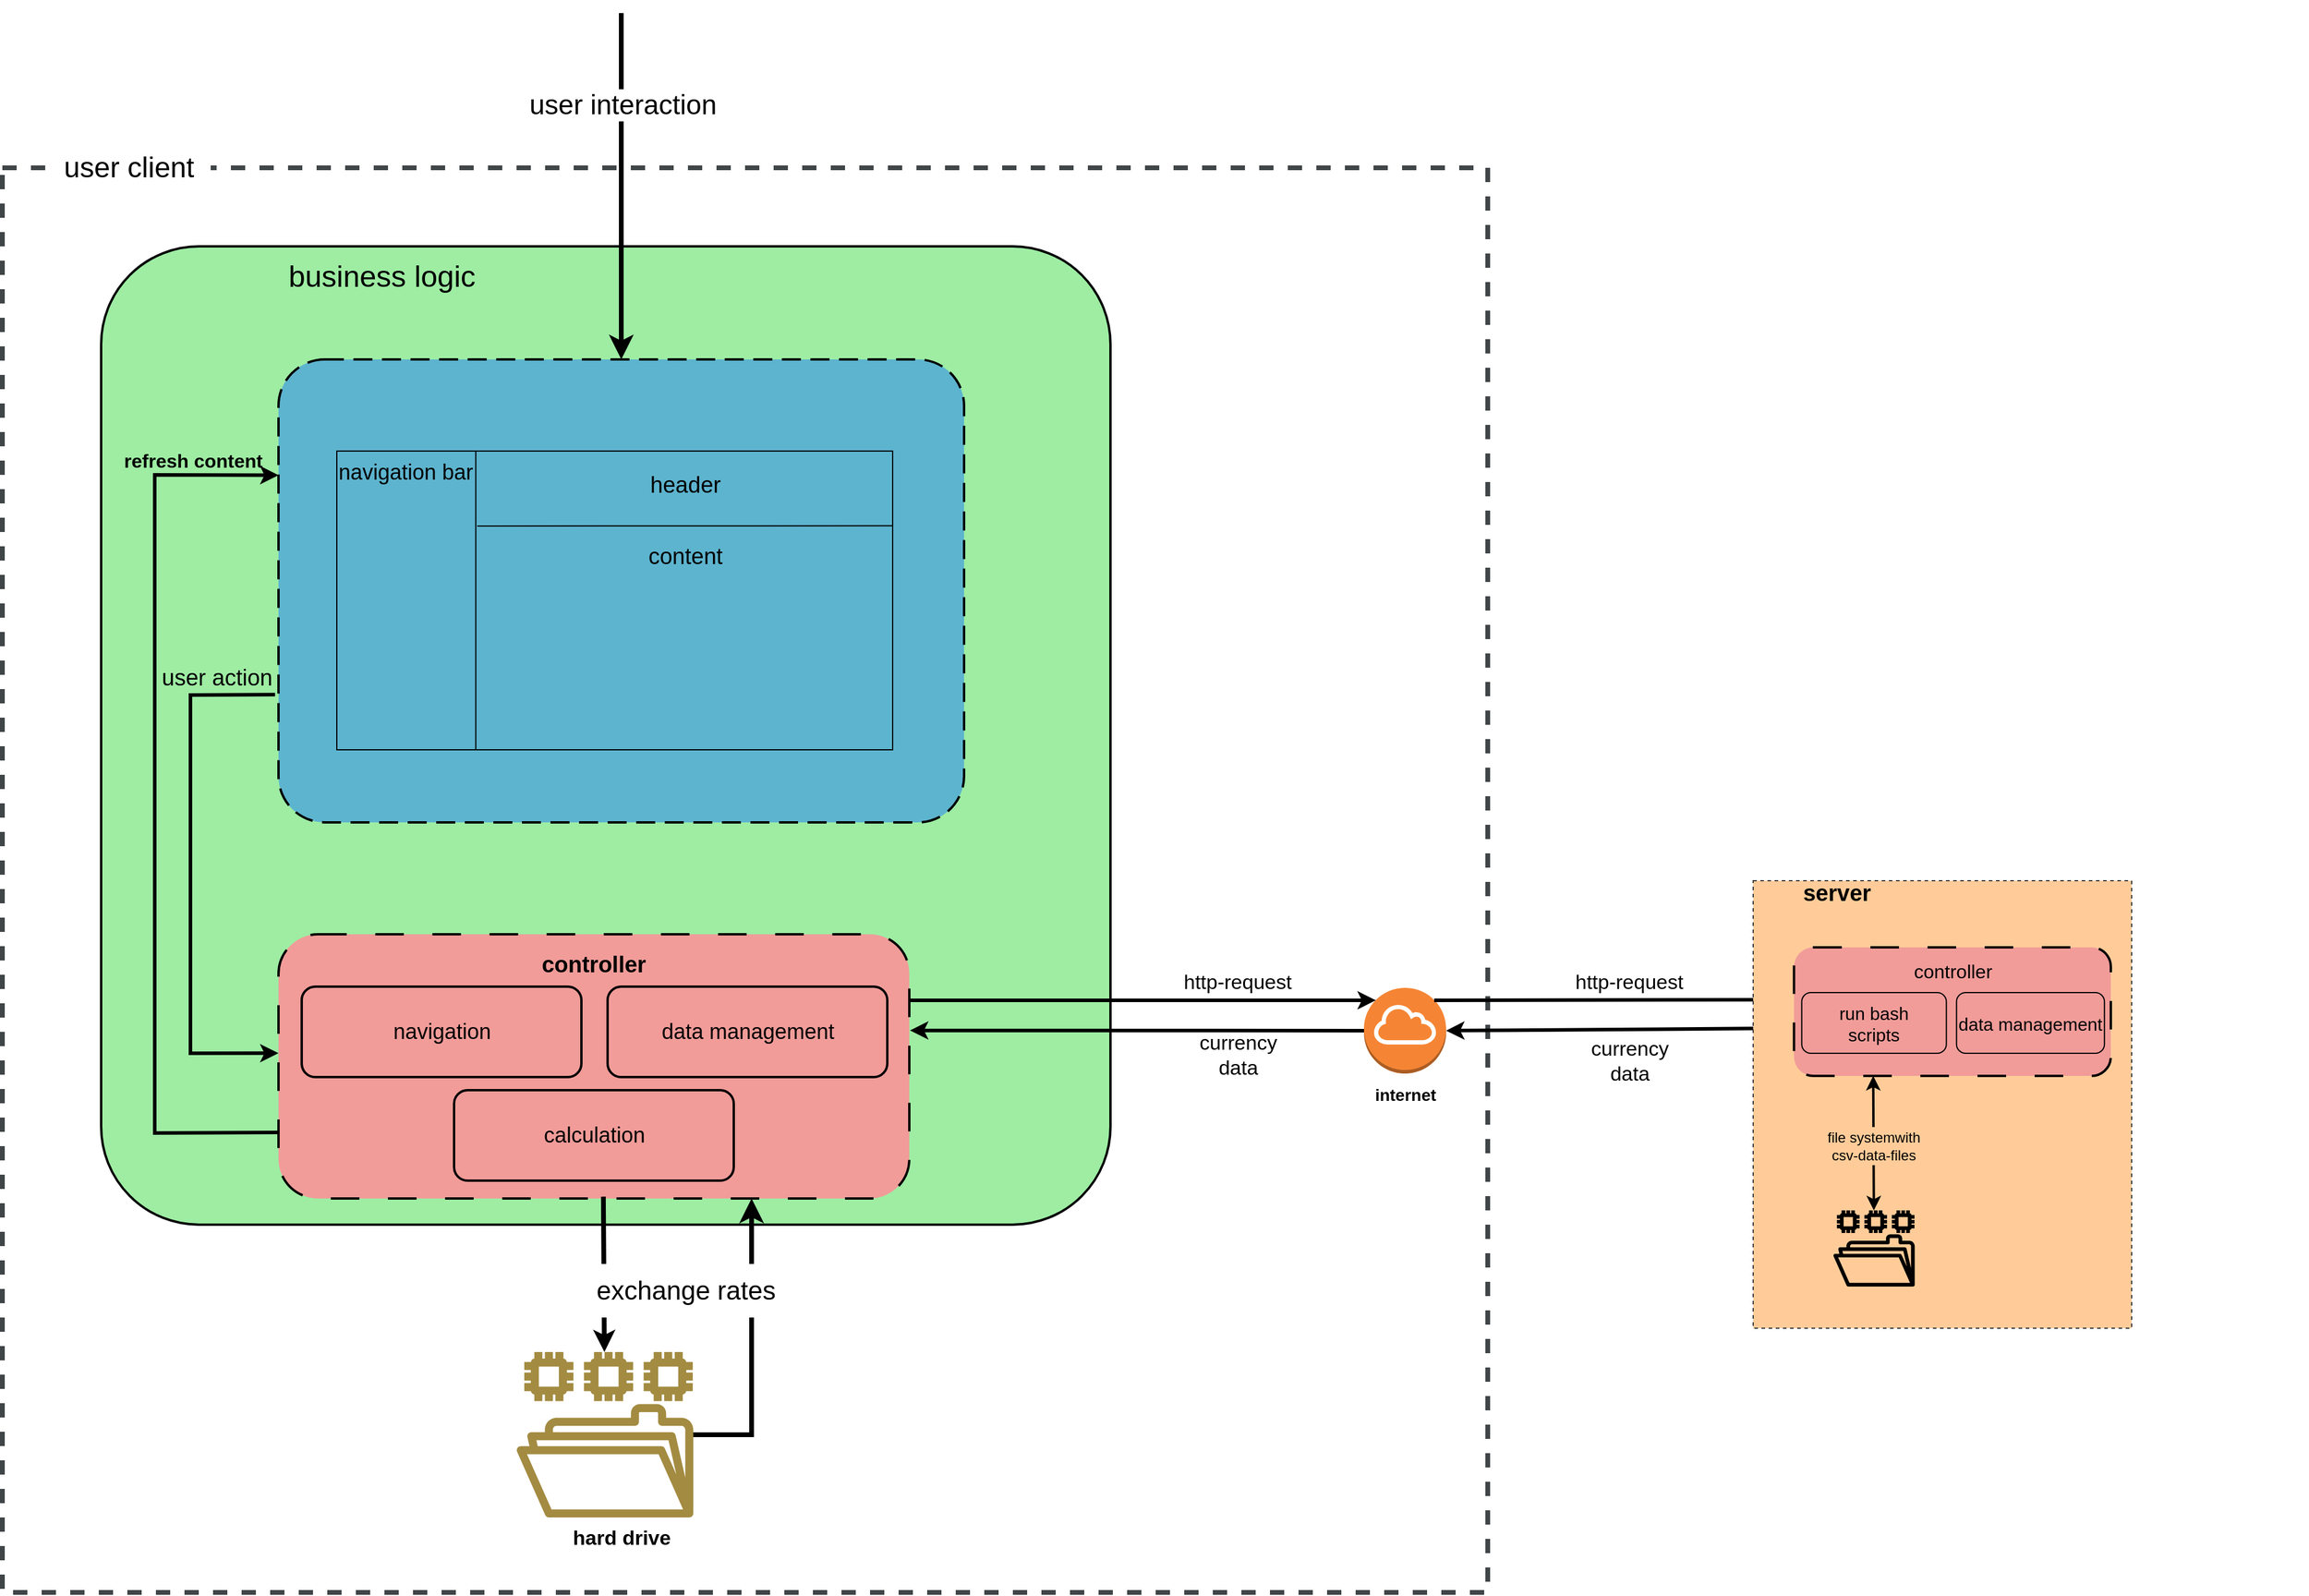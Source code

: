 <mxfile version="23.1.5" type="device">
  <diagram name="Seite-1" id="kk1gKKuR4G4Bx_sYt_mi">
    <mxGraphModel dx="3407" dy="2222" grid="0" gridSize="10" guides="1" tooltips="1" connect="1" arrows="1" fold="1" page="0" pageScale="1" pageWidth="827" pageHeight="1169" math="0" shadow="0">
      <root>
        <mxCell id="0" />
        <mxCell id="1" parent="0" />
        <mxCell id="d1ppOq63fAV8sQG7V2ex-88" value="" style="group;fillColor=default;container=0;" vertex="1" connectable="0" parent="1">
          <mxGeometry x="970" y="250" width="466" height="456" as="geometry" />
        </mxCell>
        <mxCell id="d1ppOq63fAV8sQG7V2ex-4" value="" style="outlineConnect=0;gradientColor=none;html=1;whiteSpace=wrap;fontSize=12;fontStyle=0;strokeColor=#404547;fillColor=none;verticalAlign=top;align=center;fontColor=#879196;dashed=1;spacingTop=3;strokeWidth=4;perimeterSpacing=1;" vertex="1" parent="1">
          <mxGeometry x="-501" y="-331" width="1248" height="1197" as="geometry" />
        </mxCell>
        <mxCell id="d1ppOq63fAV8sQG7V2ex-8" value="" style="rounded=1;arcSize=10;dashed=0;fillColor=#9eeda3;gradientColor=none;strokeWidth=2;labelBackgroundColor=default;fontColor=default;perimeterSpacing=0;" vertex="1" parent="1">
          <mxGeometry x="-418" y="-265" width="848" height="822" as="geometry" />
        </mxCell>
        <mxCell id="d1ppOq63fAV8sQG7V2ex-27" value="" style="group;rounded=1;labelBackgroundColor=#0000FF;" vertex="1" connectable="0" parent="1">
          <mxGeometry x="-269" y="-170" width="576" height="389" as="geometry" />
        </mxCell>
        <mxCell id="d1ppOq63fAV8sQG7V2ex-26" value="&lt;font style=&quot;font-size: 18px;&quot;&gt;&lt;b&gt;View&lt;/b&gt;&lt;/font&gt;" style="text;html=1;align=center;verticalAlign=middle;whiteSpace=wrap;rounded=0;fontSize=16;" vertex="1" parent="d1ppOq63fAV8sQG7V2ex-27">
          <mxGeometry x="244.692" y="10.15" width="86.617" height="41.329" as="geometry" />
        </mxCell>
        <mxCell id="d1ppOq63fAV8sQG7V2ex-25" value="" style="rounded=1;arcSize=10;dashed=1;strokeColor=#000000;fillColor=#5DB4CF;gradientColor=none;dashPattern=8 4;strokeWidth=2;labelBackgroundColor=#3DCBFF;" vertex="1" parent="d1ppOq63fAV8sQG7V2ex-27">
          <mxGeometry width="576.0" height="389.0" as="geometry" />
        </mxCell>
        <mxCell id="d1ppOq63fAV8sQG7V2ex-34" value="" style="rounded=0;whiteSpace=wrap;html=1;labelBackgroundColor=#050505;fillColor=none;" vertex="1" parent="d1ppOq63fAV8sQG7V2ex-27">
          <mxGeometry x="49" y="77" width="467" height="251" as="geometry" />
        </mxCell>
        <mxCell id="d1ppOq63fAV8sQG7V2ex-36" value="&lt;font style=&quot;font-size: 19px;&quot;&gt;header&lt;/font&gt;" style="text;html=1;align=center;verticalAlign=middle;whiteSpace=wrap;rounded=0;fontSize=16;" vertex="1" parent="d1ppOq63fAV8sQG7V2ex-27">
          <mxGeometry x="312" y="91" width="60" height="30" as="geometry" />
        </mxCell>
        <mxCell id="d1ppOq63fAV8sQG7V2ex-37" value="" style="endArrow=none;html=1;rounded=0;fontSize=12;startSize=8;endSize=8;exitX=0.25;exitY=1;exitDx=0;exitDy=0;entryX=0.25;entryY=0;entryDx=0;entryDy=0;" edge="1" parent="d1ppOq63fAV8sQG7V2ex-27" source="d1ppOq63fAV8sQG7V2ex-34" target="d1ppOq63fAV8sQG7V2ex-34">
          <mxGeometry width="50" height="50" relative="1" as="geometry">
            <mxPoint x="146" y="220" as="sourcePoint" />
            <mxPoint x="165.75" y="128.0" as="targetPoint" />
          </mxGeometry>
        </mxCell>
        <mxCell id="d1ppOq63fAV8sQG7V2ex-38" value="&lt;font style=&quot;font-size: 18px;&quot;&gt;navigation bar&lt;/font&gt;" style="text;html=1;align=center;verticalAlign=middle;whiteSpace=wrap;rounded=0;fontSize=16;" vertex="1" parent="d1ppOq63fAV8sQG7V2ex-27">
          <mxGeometry x="49" y="80" width="116" height="30" as="geometry" />
        </mxCell>
        <mxCell id="d1ppOq63fAV8sQG7V2ex-39" style="edgeStyle=none;curved=1;rounded=0;orthogonalLoop=1;jettySize=auto;html=1;exitX=0.5;exitY=1;exitDx=0;exitDy=0;fontSize=12;startSize=8;endSize=8;" edge="1" parent="d1ppOq63fAV8sQG7V2ex-27" source="d1ppOq63fAV8sQG7V2ex-38" target="d1ppOq63fAV8sQG7V2ex-38">
          <mxGeometry relative="1" as="geometry" />
        </mxCell>
        <mxCell id="d1ppOq63fAV8sQG7V2ex-43" value="" style="endArrow=none;html=1;rounded=0;fontSize=12;startSize=8;endSize=8;exitX=1;exitY=0.25;exitDx=0;exitDy=0;" edge="1" parent="d1ppOq63fAV8sQG7V2ex-27" source="d1ppOq63fAV8sQG7V2ex-34">
          <mxGeometry width="50" height="50" relative="1" as="geometry">
            <mxPoint x="234" y="187" as="sourcePoint" />
            <mxPoint x="167" y="140" as="targetPoint" />
          </mxGeometry>
        </mxCell>
        <mxCell id="d1ppOq63fAV8sQG7V2ex-46" value="&lt;font style=&quot;font-size: 19px;&quot;&gt;content&lt;/font&gt;" style="text;html=1;align=center;verticalAlign=middle;whiteSpace=wrap;rounded=0;" vertex="1" parent="d1ppOq63fAV8sQG7V2ex-27">
          <mxGeometry x="312" y="151" width="60" height="30" as="geometry" />
        </mxCell>
        <mxCell id="d1ppOq63fAV8sQG7V2ex-12" value="" style="shape=image;html=1;verticalAlign=top;verticalLabelPosition=bottom;labelBackgroundColor=none;imageAspect=0;aspect=fixed;image=https://cdn3.iconfinder.com/data/icons/brands-pack/240/android-128.png;imageBackground=none;fontColor=#E6E6E6;" vertex="1" parent="1">
          <mxGeometry x="-344.998" y="-289.998" width="81.463" height="81.463" as="geometry" />
        </mxCell>
        <mxCell id="d1ppOq63fAV8sQG7V2ex-5" value="&lt;font style=&quot;font-size: 24px;&quot;&gt;user client&lt;/font&gt;" style="text;html=1;align=center;verticalAlign=middle;whiteSpace=wrap;rounded=0;fontSize=16;fillColor=default;" vertex="1" parent="1">
          <mxGeometry x="-462.53" y="-350" width="136.53" height="37.91" as="geometry" />
        </mxCell>
        <mxCell id="d1ppOq63fAV8sQG7V2ex-45" value="&lt;font style=&quot;font-size: 25px;&quot;&gt;business logic&lt;/font&gt;" style="text;html=1;align=center;verticalAlign=middle;whiteSpace=wrap;rounded=0;" vertex="1" parent="1">
          <mxGeometry x="-263.54" y="-256.0" width="164" height="30" as="geometry" />
        </mxCell>
        <mxCell id="d1ppOq63fAV8sQG7V2ex-22" value="" style="endArrow=classic;html=1;rounded=0;fontSize=19;startSize=8;endSize=8;entryX=0.5;entryY=0;entryDx=0;entryDy=0;strokeWidth=4;" edge="1" parent="1" target="d1ppOq63fAV8sQG7V2ex-25">
          <mxGeometry width="50" height="50" relative="1" as="geometry">
            <mxPoint x="19" y="-461" as="sourcePoint" />
            <mxPoint x="-17" y="-382" as="targetPoint" />
          </mxGeometry>
        </mxCell>
        <mxCell id="d1ppOq63fAV8sQG7V2ex-31" value="&lt;font style=&quot;font-size: 23px;&quot;&gt;user interaction&lt;/font&gt;" style="edgeLabel;html=1;align=center;verticalAlign=middle;resizable=0;points=[];fontSize=12;" vertex="1" connectable="0" parent="d1ppOq63fAV8sQG7V2ex-22">
          <mxGeometry x="-0.473" y="1" relative="1" as="geometry">
            <mxPoint as="offset" />
          </mxGeometry>
        </mxCell>
        <mxCell id="d1ppOq63fAV8sQG7V2ex-50" value="" style="group" vertex="1" connectable="0" parent="1">
          <mxGeometry x="-269" y="313" width="530" height="222" as="geometry" />
        </mxCell>
        <mxCell id="d1ppOq63fAV8sQG7V2ex-47" value="" style="rounded=1;whiteSpace=wrap;html=1;fillColor=#F19C99;dashed=1;dashPattern=12 12;strokeWidth=2;" vertex="1" parent="d1ppOq63fAV8sQG7V2ex-50">
          <mxGeometry width="530" height="222" as="geometry" />
        </mxCell>
        <mxCell id="d1ppOq63fAV8sQG7V2ex-48" value="&lt;font size=&quot;1&quot;&gt;&lt;b style=&quot;font-size: 19px;&quot;&gt;controller&lt;/b&gt;&lt;/font&gt;" style="text;html=1;align=center;verticalAlign=middle;whiteSpace=wrap;rounded=0;" vertex="1" parent="d1ppOq63fAV8sQG7V2ex-50">
          <mxGeometry x="235" y="11" width="60" height="30" as="geometry" />
        </mxCell>
        <mxCell id="d1ppOq63fAV8sQG7V2ex-51" value="navigation" style="rounded=1;whiteSpace=wrap;html=1;fillColor=none;strokeWidth=2;fontSize=18;" vertex="1" parent="d1ppOq63fAV8sQG7V2ex-50">
          <mxGeometry x="19.5" y="44" width="235" height="76" as="geometry" />
        </mxCell>
        <mxCell id="d1ppOq63fAV8sQG7V2ex-52" value="data management" style="rounded=1;whiteSpace=wrap;html=1;fillColor=none;strokeWidth=2;fontSize=18;" vertex="1" parent="d1ppOq63fAV8sQG7V2ex-50">
          <mxGeometry x="276.5" y="44" width="235" height="76" as="geometry" />
        </mxCell>
        <mxCell id="d1ppOq63fAV8sQG7V2ex-53" value="calculation" style="rounded=1;whiteSpace=wrap;html=1;fillColor=none;strokeWidth=2;fontSize=18;" vertex="1" parent="d1ppOq63fAV8sQG7V2ex-50">
          <mxGeometry x="147.5" y="131" width="235" height="76" as="geometry" />
        </mxCell>
        <mxCell id="d1ppOq63fAV8sQG7V2ex-55" value="" style="endArrow=classic;html=1;rounded=0;exitX=0;exitY=0.75;exitDx=0;exitDy=0;entryX=0;entryY=0.25;entryDx=0;entryDy=0;fontSize=17;strokeWidth=3;" edge="1" parent="1" source="d1ppOq63fAV8sQG7V2ex-47" target="d1ppOq63fAV8sQG7V2ex-25">
          <mxGeometry width="50" height="50" relative="1" as="geometry">
            <mxPoint x="-353" y="68" as="sourcePoint" />
            <mxPoint x="-303" y="18" as="targetPoint" />
            <Array as="points">
              <mxPoint x="-373" y="480" />
              <mxPoint x="-373" y="-73" />
            </Array>
          </mxGeometry>
        </mxCell>
        <mxCell id="d1ppOq63fAV8sQG7V2ex-66" value="&lt;font size=&quot;1&quot;&gt;&lt;b style=&quot;font-size: 16px;&quot;&gt;refresh content&lt;/b&gt;&lt;/font&gt;" style="edgeLabel;html=1;align=center;verticalAlign=middle;resizable=0;points=[];labelBackgroundColor=none;" vertex="1" connectable="0" parent="d1ppOq63fAV8sQG7V2ex-55">
          <mxGeometry x="0.846" relative="1" as="geometry">
            <mxPoint x="-14" y="-12" as="offset" />
          </mxGeometry>
        </mxCell>
        <mxCell id="d1ppOq63fAV8sQG7V2ex-56" value="" style="endArrow=classic;html=1;rounded=0;exitX=-0.005;exitY=0.724;exitDx=0;exitDy=0;entryX=0;entryY=0.45;entryDx=0;entryDy=0;entryPerimeter=0;strokeWidth=3;exitPerimeter=0;" edge="1" parent="1" source="d1ppOq63fAV8sQG7V2ex-25" target="d1ppOq63fAV8sQG7V2ex-47">
          <mxGeometry width="50" height="50" relative="1" as="geometry">
            <mxPoint x="-345" y="289" as="sourcePoint" />
            <mxPoint x="-295" y="239" as="targetPoint" />
            <Array as="points">
              <mxPoint x="-343" y="112" />
              <mxPoint x="-343" y="413" />
            </Array>
          </mxGeometry>
        </mxCell>
        <mxCell id="d1ppOq63fAV8sQG7V2ex-67" value="&lt;font style=&quot;font-size: 19px;&quot;&gt;user action&lt;/font&gt;" style="text;html=1;align=center;verticalAlign=middle;whiteSpace=wrap;rounded=0;" vertex="1" parent="1">
          <mxGeometry x="-372" y="83" width="103" height="30" as="geometry" />
        </mxCell>
        <mxCell id="d1ppOq63fAV8sQG7V2ex-68" value="" style="sketch=0;outlineConnect=0;fontColor=#232F3E;gradientColor=none;fillColor=#A38B41;strokeColor=none;dashed=0;verticalLabelPosition=bottom;verticalAlign=top;align=center;html=1;fontSize=12;fontStyle=0;aspect=fixed;pointerEvents=1;shape=mxgraph.aws4.file_system;" vertex="1" parent="1">
          <mxGeometry x="-69.0" y="664" width="148.52" height="139" as="geometry" />
        </mxCell>
        <mxCell id="d1ppOq63fAV8sQG7V2ex-69" value="" style="endArrow=classic;html=1;rounded=0;exitX=0.515;exitY=0.993;exitDx=0;exitDy=0;strokeWidth=4;exitPerimeter=0;" edge="1" parent="1" source="d1ppOq63fAV8sQG7V2ex-47" target="d1ppOq63fAV8sQG7V2ex-68">
          <mxGeometry width="50" height="50" relative="1" as="geometry">
            <mxPoint x="-162" y="693" as="sourcePoint" />
            <mxPoint x="-112" y="643" as="targetPoint" />
          </mxGeometry>
        </mxCell>
        <mxCell id="d1ppOq63fAV8sQG7V2ex-71" value="" style="edgeStyle=segmentEdgeStyle;endArrow=classic;html=1;curved=0;rounded=0;endSize=8;startSize=8;entryX=0.75;entryY=1;entryDx=0;entryDy=0;strokeWidth=4;" edge="1" parent="1" source="d1ppOq63fAV8sQG7V2ex-68" target="d1ppOq63fAV8sQG7V2ex-47">
          <mxGeometry width="50" height="50" relative="1" as="geometry">
            <mxPoint x="138" y="684" as="sourcePoint" />
            <mxPoint x="188" y="634" as="targetPoint" />
          </mxGeometry>
        </mxCell>
        <mxCell id="d1ppOq63fAV8sQG7V2ex-72" value="&lt;font style=&quot;font-size: 22px;&quot;&gt;exchange rates&lt;br&gt;&lt;/font&gt;" style="text;html=1;align=center;verticalAlign=middle;whiteSpace=wrap;rounded=0;strokeWidth=2;fillColor=default;" vertex="1" parent="1">
          <mxGeometry x="-5" y="590" width="157" height="45" as="geometry" />
        </mxCell>
        <mxCell id="d1ppOq63fAV8sQG7V2ex-73" value="" style="outlineConnect=0;dashed=0;verticalLabelPosition=bottom;verticalAlign=top;align=center;html=1;shape=mxgraph.aws3.internet_gateway;fillColor=#F58534;gradientColor=none;" vertex="1" parent="1">
          <mxGeometry x="643" y="358" width="69" height="72" as="geometry" />
        </mxCell>
        <mxCell id="d1ppOq63fAV8sQG7V2ex-74" value="" style="endArrow=classic;html=1;rounded=0;entryX=0.145;entryY=0.145;entryDx=0;entryDy=0;entryPerimeter=0;exitX=1;exitY=0.25;exitDx=0;exitDy=0;strokeWidth=3;" edge="1" parent="1" source="d1ppOq63fAV8sQG7V2ex-47" target="d1ppOq63fAV8sQG7V2ex-73">
          <mxGeometry width="50" height="50" relative="1" as="geometry">
            <mxPoint x="349" y="451" as="sourcePoint" />
            <mxPoint x="399" y="401" as="targetPoint" />
          </mxGeometry>
        </mxCell>
        <mxCell id="d1ppOq63fAV8sQG7V2ex-75" value="" style="endArrow=classic;html=1;rounded=0;exitX=0;exitY=0.5;exitDx=0;exitDy=0;exitPerimeter=0;entryX=1.001;entryY=0.364;entryDx=0;entryDy=0;entryPerimeter=0;strokeWidth=3;" edge="1" parent="1" source="d1ppOq63fAV8sQG7V2ex-73" target="d1ppOq63fAV8sQG7V2ex-47">
          <mxGeometry width="50" height="50" relative="1" as="geometry">
            <mxPoint x="552" y="575" as="sourcePoint" />
            <mxPoint x="602" y="525" as="targetPoint" />
          </mxGeometry>
        </mxCell>
        <mxCell id="d1ppOq63fAV8sQG7V2ex-76" value="&lt;font style=&quot;font-size: 17px;&quot;&gt;http-request&lt;/font&gt;" style="text;html=1;align=center;verticalAlign=middle;whiteSpace=wrap;rounded=0;" vertex="1" parent="1">
          <mxGeometry x="813" y="339" width="106" height="30" as="geometry" />
        </mxCell>
        <mxCell id="d1ppOq63fAV8sQG7V2ex-77" value="&lt;font style=&quot;font-size: 17px;&quot;&gt;currency data&lt;/font&gt;" style="text;html=1;align=center;verticalAlign=middle;whiteSpace=wrap;rounded=0;" vertex="1" parent="1">
          <mxGeometry x="501.5" y="400" width="71" height="30" as="geometry" />
        </mxCell>
        <mxCell id="d1ppOq63fAV8sQG7V2ex-81" value="" style="endArrow=classic;html=1;rounded=0;exitX=0.855;exitY=0.145;exitDx=0;exitDy=0;exitPerimeter=0;strokeWidth=3;entryX=0.005;entryY=0.407;entryDx=0;entryDy=0;entryPerimeter=0;" edge="1" parent="1" source="d1ppOq63fAV8sQG7V2ex-73" target="d1ppOq63fAV8sQG7V2ex-87">
          <mxGeometry width="50" height="50" relative="1" as="geometry">
            <mxPoint x="829" y="523" as="sourcePoint" />
            <mxPoint x="1011" y="365" as="targetPoint" />
          </mxGeometry>
        </mxCell>
        <mxCell id="d1ppOq63fAV8sQG7V2ex-82" value="" style="endArrow=classic;html=1;rounded=0;entryX=1;entryY=0.5;entryDx=0;entryDy=0;entryPerimeter=0;exitX=0.003;exitY=0.629;exitDx=0;exitDy=0;exitPerimeter=0;strokeWidth=3;" edge="1" parent="1" source="d1ppOq63fAV8sQG7V2ex-87" target="d1ppOq63fAV8sQG7V2ex-73">
          <mxGeometry width="50" height="50" relative="1" as="geometry">
            <mxPoint x="926" y="431" as="sourcePoint" />
            <mxPoint x="879" y="426" as="targetPoint" />
          </mxGeometry>
        </mxCell>
        <mxCell id="d1ppOq63fAV8sQG7V2ex-84" value="&lt;font style=&quot;font-size: 17px;&quot;&gt;http-request&lt;/font&gt;" style="text;html=1;align=center;verticalAlign=middle;whiteSpace=wrap;rounded=0;" vertex="1" parent="1">
          <mxGeometry x="484" y="339" width="106" height="30" as="geometry" />
        </mxCell>
        <mxCell id="d1ppOq63fAV8sQG7V2ex-85" value="&lt;font style=&quot;font-size: 17px;&quot;&gt;currency data&lt;/font&gt;" style="text;html=1;align=center;verticalAlign=middle;whiteSpace=wrap;rounded=0;" vertex="1" parent="1">
          <mxGeometry x="830.5" y="405" width="71" height="30" as="geometry" />
        </mxCell>
        <mxCell id="d1ppOq63fAV8sQG7V2ex-86" value="&lt;font style=&quot;font-size: 14px;&quot;&gt;&lt;b&gt;internet&lt;/b&gt;&lt;/font&gt;" style="text;html=1;align=center;verticalAlign=middle;whiteSpace=wrap;rounded=0;" vertex="1" parent="1">
          <mxGeometry x="647.5" y="433" width="60" height="30" as="geometry" />
        </mxCell>
        <mxCell id="d1ppOq63fAV8sQG7V2ex-93" value="&lt;font style=&quot;font-size: 17px;&quot;&gt;&lt;b&gt;hard drive&lt;/b&gt;&lt;/font&gt;" style="text;html=1;align=center;verticalAlign=middle;whiteSpace=wrap;rounded=0;" vertex="1" parent="1">
          <mxGeometry x="-38.5" y="806" width="115" height="30" as="geometry" />
        </mxCell>
        <mxCell id="d1ppOq63fAV8sQG7V2ex-78" value="" style="rounded=0;whiteSpace=wrap;html=1;dashed=1;fillColor=#FFCC99;strokeColor=#36393d;" vertex="1" parent="1">
          <mxGeometry x="970" y="268" width="318" height="376" as="geometry" />
        </mxCell>
        <mxCell id="d1ppOq63fAV8sQG7V2ex-79" value="&lt;font style=&quot;font-size: 19px;&quot;&gt;&lt;b&gt;server&lt;/b&gt;&lt;/font&gt;" style="text;html=1;align=center;verticalAlign=middle;whiteSpace=wrap;rounded=0;fillColor=none;" vertex="1" parent="1">
          <mxGeometry x="984.843" y="260" width="110.998" height="37" as="geometry" />
        </mxCell>
        <mxCell id="d1ppOq63fAV8sQG7V2ex-94" value="" style="outlineConnect=0;fontColor=#232F3E;gradientColor=none;fillColor=#000000;strokeColor=none;dashed=0;verticalLabelPosition=bottom;verticalAlign=top;align=center;html=1;fontSize=12;fontStyle=0;aspect=fixed;pointerEvents=1;shape=mxgraph.aws4.file_system;perimeterSpacing=0;shadow=0;" vertex="1" parent="1">
          <mxGeometry x="1037.371" y="545" width="68.373" height="63.995" as="geometry" />
        </mxCell>
        <mxCell id="d1ppOq63fAV8sQG7V2ex-98" value="" style="endArrow=classic;startArrow=classic;html=1;rounded=0;entryX=0.25;entryY=1;entryDx=0;entryDy=0;strokeWidth=2;" edge="1" parent="1" source="d1ppOq63fAV8sQG7V2ex-94" target="d1ppOq63fAV8sQG7V2ex-87">
          <mxGeometry width="50" height="50" relative="1" as="geometry">
            <mxPoint x="1118.394" y="534" as="sourcePoint" />
            <mxPoint x="1164.767" y="484" as="targetPoint" />
          </mxGeometry>
        </mxCell>
        <mxCell id="d1ppOq63fAV8sQG7V2ex-99" value="file systemwith csv-data-files" style="text;html=1;align=center;verticalAlign=middle;whiteSpace=wrap;rounded=0;fillColor=#FFCC99;" vertex="1" parent="1">
          <mxGeometry x="1028.04" y="475" width="87.04" height="32" as="geometry" />
        </mxCell>
        <mxCell id="d1ppOq63fAV8sQG7V2ex-87" value="" style="rounded=1;whiteSpace=wrap;html=1;fillColor=#F19C99;dashed=1;dashPattern=12 12;strokeWidth=2;" vertex="1" parent="1">
          <mxGeometry x="1004.316" y="324" width="266.182" height="108" as="geometry" />
        </mxCell>
        <mxCell id="d1ppOq63fAV8sQG7V2ex-89" value="&lt;font style=&quot;font-size: 16px;&quot;&gt;controller&lt;/font&gt;" style="text;html=1;align=center;verticalAlign=middle;whiteSpace=wrap;rounded=0;" vertex="1" parent="1">
          <mxGeometry x="1109.583" y="329" width="55.648" height="30" as="geometry" />
        </mxCell>
        <mxCell id="d1ppOq63fAV8sQG7V2ex-90" value="" style="rounded=1;whiteSpace=wrap;html=1;fillColor=none;" vertex="1" parent="1">
          <mxGeometry x="1010.808" y="362" width="121.498" height="51" as="geometry" />
        </mxCell>
        <mxCell id="d1ppOq63fAV8sQG7V2ex-91" value="&lt;font style=&quot;font-size: 15px;&quot;&gt;data management&lt;/font&gt;" style="rounded=1;whiteSpace=wrap;html=1;fillColor=none;" vertex="1" parent="1">
          <mxGeometry x="1140.857" y="362" width="124.28" height="51" as="geometry" />
        </mxCell>
        <mxCell id="d1ppOq63fAV8sQG7V2ex-92" value="&lt;font style=&quot;font-size: 15px;&quot;&gt;run bash scripts&lt;/font&gt;" style="text;html=1;align=center;verticalAlign=middle;whiteSpace=wrap;rounded=0;" vertex="1" parent="1">
          <mxGeometry x="1020.083" y="372.5" width="102.948" height="30" as="geometry" />
        </mxCell>
      </root>
    </mxGraphModel>
  </diagram>
</mxfile>
